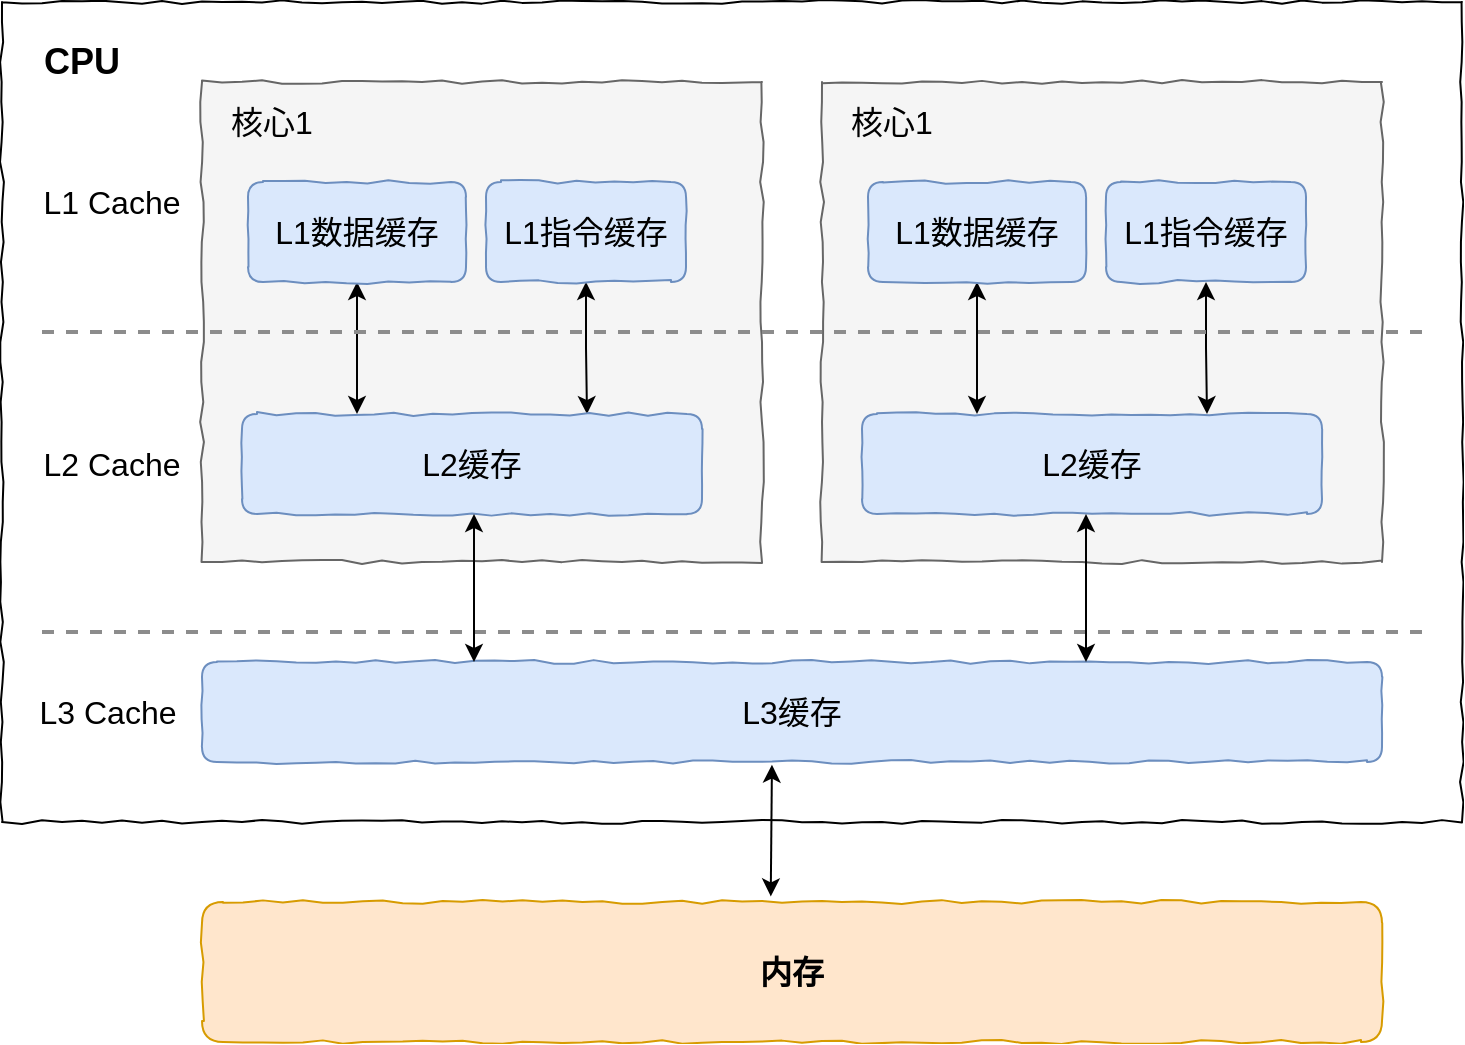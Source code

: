 <mxfile version="14.4.5" type="github">
  <diagram id="C5RBs43oDa-KdzZeNtuy" name="Page-1">
    <mxGraphModel dx="985" dy="637" grid="1" gridSize="10" guides="1" tooltips="1" connect="1" arrows="1" fold="1" page="1" pageScale="1" pageWidth="827" pageHeight="1169" math="0" shadow="0">
      <root>
        <mxCell id="WIyWlLk6GJQsqaUBKTNV-0" />
        <mxCell id="WIyWlLk6GJQsqaUBKTNV-1" parent="WIyWlLk6GJQsqaUBKTNV-0" />
        <mxCell id="ob_x41juxpBu6-5PyjwY-3" value="" style="rounded=0;whiteSpace=wrap;html=1;fontSize=16;comic=1;" vertex="1" parent="WIyWlLk6GJQsqaUBKTNV-1">
          <mxGeometry x="30" y="80" width="730" height="410" as="geometry" />
        </mxCell>
        <mxCell id="ob_x41juxpBu6-5PyjwY-4" value="CPU" style="text;html=1;strokeColor=none;fillColor=none;align=center;verticalAlign=middle;whiteSpace=wrap;rounded=0;fontSize=18;fontStyle=1" vertex="1" parent="WIyWlLk6GJQsqaUBKTNV-1">
          <mxGeometry x="50" y="100" width="40" height="20" as="geometry" />
        </mxCell>
        <mxCell id="ob_x41juxpBu6-5PyjwY-5" value="" style="rounded=0;whiteSpace=wrap;html=1;fontSize=16;fillColor=#f5f5f5;strokeColor=#666666;fontColor=#333333;comic=1;" vertex="1" parent="WIyWlLk6GJQsqaUBKTNV-1">
          <mxGeometry x="130" y="120" width="280" height="240" as="geometry" />
        </mxCell>
        <mxCell id="ob_x41juxpBu6-5PyjwY-24" style="edgeStyle=orthogonalEdgeStyle;rounded=0;orthogonalLoop=1;jettySize=auto;html=1;exitX=0.5;exitY=1;exitDx=0;exitDy=0;entryX=0.25;entryY=0;entryDx=0;entryDy=0;fontSize=16;startArrow=classic;startFill=1;" edge="1" parent="WIyWlLk6GJQsqaUBKTNV-1" source="ob_x41juxpBu6-5PyjwY-7" target="ob_x41juxpBu6-5PyjwY-17">
          <mxGeometry relative="1" as="geometry" />
        </mxCell>
        <mxCell id="ob_x41juxpBu6-5PyjwY-7" value="L1数据缓存" style="rounded=1;whiteSpace=wrap;html=1;fontSize=16;fillColor=#dae8fc;strokeColor=#6c8ebf;comic=1;" vertex="1" parent="WIyWlLk6GJQsqaUBKTNV-1">
          <mxGeometry x="153" y="170" width="109" height="50" as="geometry" />
        </mxCell>
        <mxCell id="ob_x41juxpBu6-5PyjwY-26" style="edgeStyle=orthogonalEdgeStyle;rounded=0;orthogonalLoop=1;jettySize=auto;html=1;entryX=0.75;entryY=0;entryDx=0;entryDy=0;fontSize=16;startArrow=classic;startFill=1;" edge="1" parent="WIyWlLk6GJQsqaUBKTNV-1" source="ob_x41juxpBu6-5PyjwY-9" target="ob_x41juxpBu6-5PyjwY-17">
          <mxGeometry relative="1" as="geometry" />
        </mxCell>
        <mxCell id="ob_x41juxpBu6-5PyjwY-9" value="L1指令缓存" style="rounded=1;whiteSpace=wrap;html=1;fontSize=16;fillColor=#dae8fc;strokeColor=#6c8ebf;comic=1;" vertex="1" parent="WIyWlLk6GJQsqaUBKTNV-1">
          <mxGeometry x="272" y="170" width="100" height="50" as="geometry" />
        </mxCell>
        <mxCell id="ob_x41juxpBu6-5PyjwY-15" value="核心1" style="text;html=1;strokeColor=none;fillColor=none;align=center;verticalAlign=middle;whiteSpace=wrap;rounded=0;fontSize=16;" vertex="1" parent="WIyWlLk6GJQsqaUBKTNV-1">
          <mxGeometry x="140" y="130" width="50" height="20" as="geometry" />
        </mxCell>
        <mxCell id="ob_x41juxpBu6-5PyjwY-17" value="L2缓存" style="rounded=1;whiteSpace=wrap;html=1;strokeColor=#6c8ebf;fontSize=16;fillColor=#dae8fc;comic=1;" vertex="1" parent="WIyWlLk6GJQsqaUBKTNV-1">
          <mxGeometry x="150" y="286" width="230" height="50" as="geometry" />
        </mxCell>
        <mxCell id="ob_x41juxpBu6-5PyjwY-27" value="" style="line;strokeWidth=2;html=1;fontSize=16;dashed=1;strokeColor=#8C8C8C;" vertex="1" parent="WIyWlLk6GJQsqaUBKTNV-1">
          <mxGeometry x="50" y="390" width="695" height="10" as="geometry" />
        </mxCell>
        <mxCell id="ob_x41juxpBu6-5PyjwY-28" value="" style="rounded=0;whiteSpace=wrap;html=1;fontSize=16;fillColor=#f5f5f5;strokeColor=#666666;fontColor=#333333;comic=1;" vertex="1" parent="WIyWlLk6GJQsqaUBKTNV-1">
          <mxGeometry x="440" y="120" width="280" height="240" as="geometry" />
        </mxCell>
        <mxCell id="ob_x41juxpBu6-5PyjwY-29" style="edgeStyle=orthogonalEdgeStyle;rounded=0;orthogonalLoop=1;jettySize=auto;html=1;exitX=0.5;exitY=1;exitDx=0;exitDy=0;entryX=0.25;entryY=0;entryDx=0;entryDy=0;fontSize=16;startArrow=classic;startFill=1;" edge="1" source="ob_x41juxpBu6-5PyjwY-30" target="ob_x41juxpBu6-5PyjwY-34" parent="WIyWlLk6GJQsqaUBKTNV-1">
          <mxGeometry relative="1" as="geometry" />
        </mxCell>
        <mxCell id="ob_x41juxpBu6-5PyjwY-30" value="L1数据缓存" style="rounded=1;whiteSpace=wrap;html=1;fontSize=16;fillColor=#dae8fc;strokeColor=#6c8ebf;comic=1;" vertex="1" parent="WIyWlLk6GJQsqaUBKTNV-1">
          <mxGeometry x="463" y="170" width="109" height="50" as="geometry" />
        </mxCell>
        <mxCell id="ob_x41juxpBu6-5PyjwY-31" style="edgeStyle=orthogonalEdgeStyle;rounded=0;orthogonalLoop=1;jettySize=auto;html=1;entryX=0.75;entryY=0;entryDx=0;entryDy=0;fontSize=16;startArrow=classic;startFill=1;" edge="1" source="ob_x41juxpBu6-5PyjwY-32" target="ob_x41juxpBu6-5PyjwY-34" parent="WIyWlLk6GJQsqaUBKTNV-1">
          <mxGeometry relative="1" as="geometry" />
        </mxCell>
        <mxCell id="ob_x41juxpBu6-5PyjwY-32" value="L1指令缓存" style="rounded=1;whiteSpace=wrap;html=1;fontSize=16;fillColor=#dae8fc;strokeColor=#6c8ebf;comic=1;" vertex="1" parent="WIyWlLk6GJQsqaUBKTNV-1">
          <mxGeometry x="582" y="170" width="100" height="50" as="geometry" />
        </mxCell>
        <mxCell id="ob_x41juxpBu6-5PyjwY-33" value="核心1" style="text;html=1;strokeColor=none;fillColor=none;align=center;verticalAlign=middle;whiteSpace=wrap;rounded=0;fontSize=16;" vertex="1" parent="WIyWlLk6GJQsqaUBKTNV-1">
          <mxGeometry x="450" y="130" width="50" height="20" as="geometry" />
        </mxCell>
        <mxCell id="ob_x41juxpBu6-5PyjwY-34" value="L2缓存" style="rounded=1;whiteSpace=wrap;html=1;strokeColor=#6c8ebf;fontSize=16;fillColor=#dae8fc;comic=1;" vertex="1" parent="WIyWlLk6GJQsqaUBKTNV-1">
          <mxGeometry x="460" y="286" width="230" height="50" as="geometry" />
        </mxCell>
        <mxCell id="ob_x41juxpBu6-5PyjwY-35" value="" style="line;strokeWidth=2;html=1;fontSize=16;dashed=1;strokeColor=#8C8C8C;" vertex="1" parent="WIyWlLk6GJQsqaUBKTNV-1">
          <mxGeometry x="50" y="240" width="695" height="10" as="geometry" />
        </mxCell>
        <mxCell id="ob_x41juxpBu6-5PyjwY-36" value="L3缓存" style="rounded=1;whiteSpace=wrap;html=1;shadow=0;comic=1;strokeColor=#6c8ebf;fontSize=16;fillColor=#dae8fc;" vertex="1" parent="WIyWlLk6GJQsqaUBKTNV-1">
          <mxGeometry x="130" y="410" width="590" height="50" as="geometry" />
        </mxCell>
        <mxCell id="ob_x41juxpBu6-5PyjwY-38" value="" style="endArrow=classic;startArrow=classic;html=1;strokeColor=#000000;fontSize=16;entryX=0.5;entryY=1;entryDx=0;entryDy=0;" edge="1" parent="WIyWlLk6GJQsqaUBKTNV-1">
          <mxGeometry width="50" height="50" relative="1" as="geometry">
            <mxPoint x="266" y="410" as="sourcePoint" />
            <mxPoint x="266" y="336" as="targetPoint" />
          </mxGeometry>
        </mxCell>
        <mxCell id="ob_x41juxpBu6-5PyjwY-40" value="" style="endArrow=classic;startArrow=classic;html=1;strokeColor=#000000;fontSize=16;entryX=0.5;entryY=1;entryDx=0;entryDy=0;" edge="1" parent="WIyWlLk6GJQsqaUBKTNV-1">
          <mxGeometry width="50" height="50" relative="1" as="geometry">
            <mxPoint x="572" y="410" as="sourcePoint" />
            <mxPoint x="572" y="336" as="targetPoint" />
          </mxGeometry>
        </mxCell>
        <mxCell id="ob_x41juxpBu6-5PyjwY-41" value="L1 Cache" style="text;html=1;strokeColor=none;fillColor=none;align=center;verticalAlign=middle;whiteSpace=wrap;rounded=0;shadow=0;comic=0;fontSize=16;" vertex="1" parent="WIyWlLk6GJQsqaUBKTNV-1">
          <mxGeometry x="40" y="170" width="90" height="20" as="geometry" />
        </mxCell>
        <mxCell id="ob_x41juxpBu6-5PyjwY-43" value="L2 Cache" style="text;html=1;strokeColor=none;fillColor=none;align=center;verticalAlign=middle;whiteSpace=wrap;rounded=0;shadow=0;comic=0;fontSize=16;" vertex="1" parent="WIyWlLk6GJQsqaUBKTNV-1">
          <mxGeometry x="40" y="301" width="90" height="20" as="geometry" />
        </mxCell>
        <mxCell id="ob_x41juxpBu6-5PyjwY-44" value="L3 Cache" style="text;html=1;strokeColor=none;fillColor=none;align=center;verticalAlign=middle;whiteSpace=wrap;rounded=0;shadow=0;comic=0;fontSize=16;" vertex="1" parent="WIyWlLk6GJQsqaUBKTNV-1">
          <mxGeometry x="38" y="425" width="90" height="20" as="geometry" />
        </mxCell>
        <mxCell id="ob_x41juxpBu6-5PyjwY-45" value="内存" style="rounded=1;whiteSpace=wrap;html=1;shadow=0;comic=1;strokeColor=#d79b00;fontSize=16;fillColor=#ffe6cc;fontStyle=1" vertex="1" parent="WIyWlLk6GJQsqaUBKTNV-1">
          <mxGeometry x="130" y="530" width="590" height="70" as="geometry" />
        </mxCell>
        <mxCell id="ob_x41juxpBu6-5PyjwY-46" value="" style="endArrow=classic;startArrow=classic;html=1;strokeColor=#000000;fontSize=16;exitX=0.482;exitY=-0.04;exitDx=0;exitDy=0;exitPerimeter=0;entryX=0.483;entryY=1.027;entryDx=0;entryDy=0;entryPerimeter=0;" edge="1" parent="WIyWlLk6GJQsqaUBKTNV-1" source="ob_x41juxpBu6-5PyjwY-45" target="ob_x41juxpBu6-5PyjwY-36">
          <mxGeometry width="50" height="50" relative="1" as="geometry">
            <mxPoint x="390" y="570" as="sourcePoint" />
            <mxPoint x="411" y="461" as="targetPoint" />
          </mxGeometry>
        </mxCell>
      </root>
    </mxGraphModel>
  </diagram>
</mxfile>
